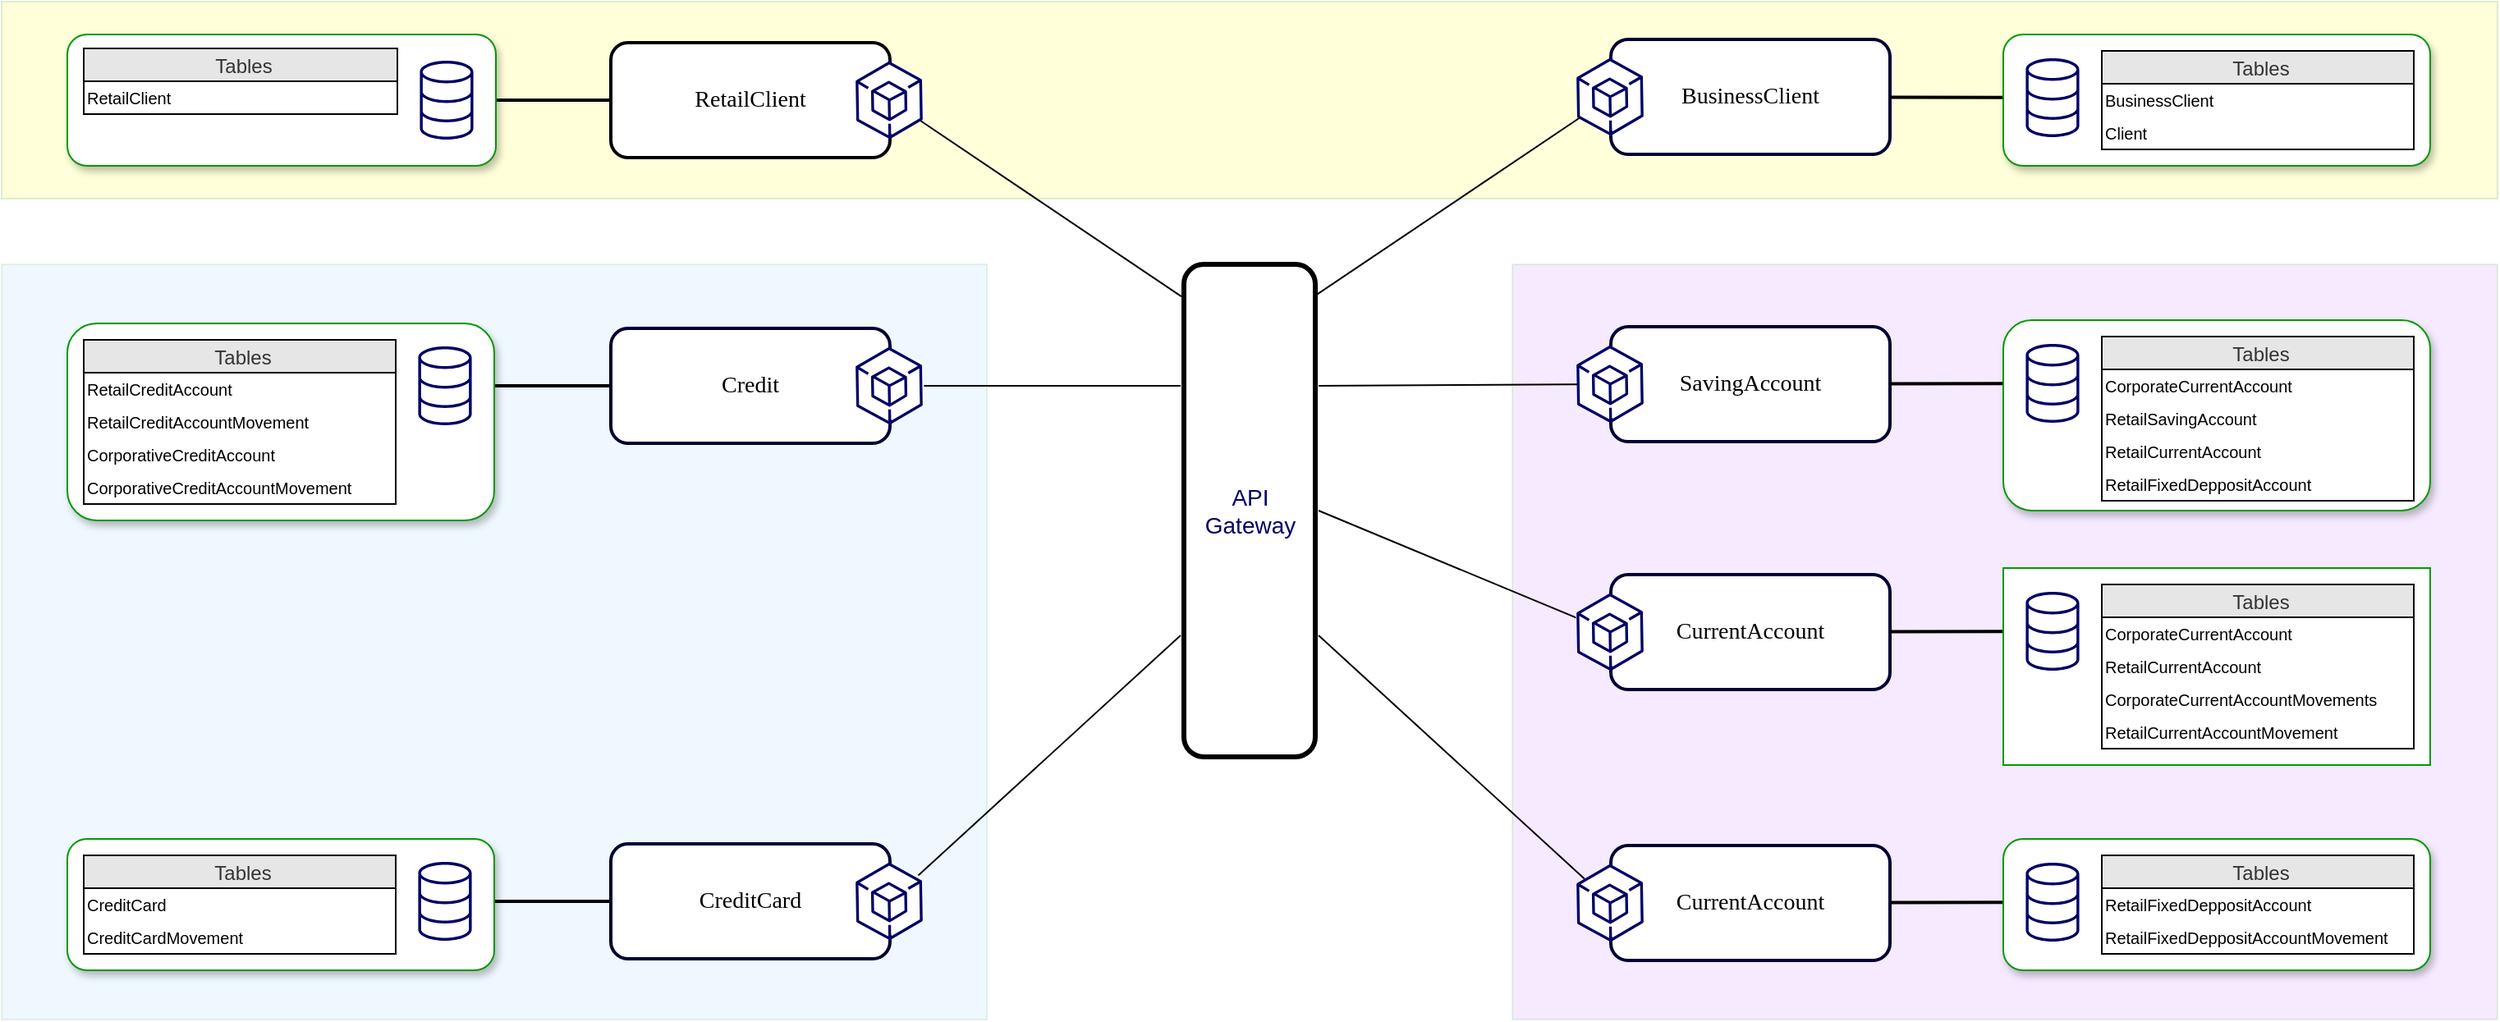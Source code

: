 <mxfile version="17.2.4" type="device"><diagram name="Page-1" id="8ce9d11a-91a2-4d17-14d8-a56ed91bf033"><mxGraphModel dx="2180" dy="1331" grid="1" gridSize="10" guides="1" tooltips="1" connect="1" arrows="1" fold="1" page="1" pageScale="1" pageWidth="1654" pageHeight="1169" background="none" math="0" shadow="0"><root><mxCell id="0"/><mxCell id="1" parent="0"/><mxCell id="gxVAvb1nZ87aypQsvZ4N-100" value="" style="rounded=0;whiteSpace=wrap;html=1;shadow=0;glass=0;strokeColor=#009900;fillColor=#9933FF;opacity=10;sketch=0;gradientColor=none;gradientDirection=north;" vertex="1" parent="1"><mxGeometry x="960" y="220" width="600" height="460" as="geometry"/></mxCell><mxCell id="gxVAvb1nZ87aypQsvZ4N-98" value="" style="rounded=0;whiteSpace=wrap;html=1;shadow=0;glass=0;strokeColor=#009900;fillColor=#66B2FF;opacity=10;sketch=0;gradientColor=none;gradientDirection=north;" vertex="1" parent="1"><mxGeometry x="40" y="220" width="600" height="460" as="geometry"/></mxCell><mxCell id="gxVAvb1nZ87aypQsvZ4N-97" value="" style="rounded=0;whiteSpace=wrap;html=1;shadow=0;glass=0;strokeColor=#009900;fillColor=#FFFF00;opacity=15;sketch=0;gradientColor=none;gradientDirection=north;" vertex="1" parent="1"><mxGeometry x="40" y="60" width="1520" height="120" as="geometry"/></mxCell><mxCell id="gxVAvb1nZ87aypQsvZ4N-83" style="edgeStyle=none;rounded=0;orthogonalLoop=1;jettySize=auto;html=1;exitX=0;exitY=0.5;exitDx=0;exitDy=0;entryX=1;entryY=0.25;entryDx=0;entryDy=0;endArrow=none;endFill=0;" edge="1" parent="1" source="_Uz7mDWVABXSQ33nbeNP-8" target="_Uz7mDWVABXSQ33nbeNP-144"><mxGeometry relative="1" as="geometry"/></mxCell><mxCell id="_Uz7mDWVABXSQ33nbeNP-144" value="API&lt;br&gt;Gateway" style="html=1;fontSize=14;fontColor=#000066;strokeColor=default;fillColor=none;gradientColor=none;gradientDirection=south;labelBackgroundColor=none;perimeterSpacing=2;rounded=1;shadow=0;glass=0;strokeWidth=3;" parent="1" vertex="1"><mxGeometry x="760" y="220" width="80" height="300" as="geometry"/></mxCell><mxCell id="gxVAvb1nZ87aypQsvZ4N-84" style="edgeStyle=none;rounded=0;orthogonalLoop=1;jettySize=auto;html=1;exitX=0;exitY=0.5;exitDx=0;exitDy=0;entryX=1;entryY=0.5;entryDx=0;entryDy=0;endArrow=none;endFill=0;" edge="1" parent="1" source="JOhAV4occEGOmYZ6tUo2-1" target="_Uz7mDWVABXSQ33nbeNP-144"><mxGeometry relative="1" as="geometry"/></mxCell><mxCell id="gxVAvb1nZ87aypQsvZ4N-86" style="edgeStyle=none;rounded=0;orthogonalLoop=1;jettySize=auto;html=1;exitX=1;exitY=0.5;exitDx=0;exitDy=0;entryX=0;entryY=0.75;entryDx=0;entryDy=0;endArrow=none;endFill=0;" edge="1" parent="1" source="gxVAvb1nZ87aypQsvZ4N-43" target="_Uz7mDWVABXSQ33nbeNP-144"><mxGeometry relative="1" as="geometry"/></mxCell><mxCell id="gxVAvb1nZ87aypQsvZ4N-85" style="edgeStyle=none;rounded=0;orthogonalLoop=1;jettySize=auto;html=1;exitX=0;exitY=0.5;exitDx=0;exitDy=0;entryX=1;entryY=0.75;entryDx=0;entryDy=0;endArrow=none;endFill=0;" edge="1" parent="1" source="gxVAvb1nZ87aypQsvZ4N-58" target="_Uz7mDWVABXSQ33nbeNP-144"><mxGeometry relative="1" as="geometry"/></mxCell><mxCell id="gxVAvb1nZ87aypQsvZ4N-79" style="edgeStyle=none;rounded=0;orthogonalLoop=1;jettySize=auto;html=1;exitX=1;exitY=0.5;exitDx=0;exitDy=0;endArrow=none;endFill=0;entryX=0.005;entryY=0.071;entryDx=0;entryDy=0;entryPerimeter=0;" edge="1" parent="1" source="_Uz7mDWVABXSQ33nbeNP-14" target="_Uz7mDWVABXSQ33nbeNP-144"><mxGeometry relative="1" as="geometry"><mxPoint x="750" y="220" as="targetPoint"/><mxPoint x="502.5" y="155" as="sourcePoint"/></mxGeometry></mxCell><mxCell id="_Uz7mDWVABXSQ33nbeNP-14" value="RetailClient" style="rounded=1;whiteSpace=wrap;html=1;shadow=0;labelBackgroundColor=none;strokeWidth=2;fontFamily=Verdana;fontSize=14;align=center;strokeColor=#000000;" parent="1" vertex="1"><mxGeometry x="411" y="85" width="170" height="70" as="geometry"/></mxCell><mxCell id="_Uz7mDWVABXSQ33nbeNP-24" value="" style="group;rotation=180;" parent="1" vertex="1" connectable="0"><mxGeometry x="551" y="90.5" width="59" height="59" as="geometry"/></mxCell><mxCell id="_Uz7mDWVABXSQ33nbeNP-25" value="" style="html=1;whiteSpace=wrap;shape=isoCube2;backgroundOutline=1;isoAngle=15;strokeColor=#FFFFFF;fillColor=default;gradientColor=none;rotation=-365;" parent="_Uz7mDWVABXSQ33nbeNP-24" vertex="1"><mxGeometry x="10" y="7" width="40" height="43" as="geometry"/></mxCell><mxCell id="_Uz7mDWVABXSQ33nbeNP-26" value="" style="sketch=0;outlineConnect=0;fontColor=#232F3E;gradientColor=none;gradientDirection=north;fillColor=none;strokeColor=#000066;dashed=0;verticalLabelPosition=bottom;verticalAlign=top;align=center;html=1;fontSize=12;fontStyle=0;aspect=fixed;shape=mxgraph.aws4.resourceIcon;resIcon=mxgraph.aws4.tools_and_sdks;rotation=359;" parent="_Uz7mDWVABXSQ33nbeNP-24" vertex="1"><mxGeometry width="59" height="59" as="geometry"/></mxCell><mxCell id="_Uz7mDWVABXSQ33nbeNP-136" value="" style="edgeStyle=none;rounded=0;orthogonalLoop=1;jettySize=auto;html=1;fontSize=12;fontColor=#333333;endArrow=none;endFill=0;strokeWidth=2;" parent="1" source="_Uz7mDWVABXSQ33nbeNP-133" target="_Uz7mDWVABXSQ33nbeNP-14" edge="1"><mxGeometry relative="1" as="geometry"/></mxCell><mxCell id="_Uz7mDWVABXSQ33nbeNP-126" value="" style="whiteSpace=wrap;html=1;fontSize=14;strokeColor=#009900;fillColor=default;gradientColor=none;gradientDirection=south;rounded=1;shadow=1;" parent="1" vertex="1"><mxGeometry x="80" y="80" width="261" height="80" as="geometry"/></mxCell><mxCell id="_Uz7mDWVABXSQ33nbeNP-127" value="Tables" style="swimlane;fontStyle=0;childLayout=stackLayout;horizontal=1;startSize=20;horizontalStack=0;resizeParent=1;resizeParentMax=0;resizeLast=0;collapsible=1;marginBottom=0;fontSize=12;gradientDirection=east;spacingLeft=4;align=center;strokeColor=default;gradientColor=none;swimlaneFillColor=#FFFFFF;fillColor=#E6E6E6;fontColor=#333333;" parent="1" vertex="1"><mxGeometry x="90" y="88.5" width="191" height="40" as="geometry"><mxRectangle x="780" y="240" width="50" height="30" as="alternateBounds"/></mxGeometry></mxCell><mxCell id="_Uz7mDWVABXSQ33nbeNP-130" value="RetailClient" style="text;strokeColor=none;fillColor=none;align=left;verticalAlign=middle;spacingLeft=2;spacingRight=4;overflow=hidden;points=[[0,0.5],[1,0.5]];portConstraint=eastwest;rotatable=0;fontSize=10;spacing=0;" parent="_Uz7mDWVABXSQ33nbeNP-127" vertex="1"><mxGeometry y="20" width="191" height="20" as="geometry"/></mxCell><mxCell id="_Uz7mDWVABXSQ33nbeNP-131" value="" style="group" parent="1" vertex="1" connectable="0"><mxGeometry x="281" y="90" width="60" height="60" as="geometry"/></mxCell><mxCell id="_Uz7mDWVABXSQ33nbeNP-132" value="" style="shape=cylinder3;whiteSpace=wrap;html=1;boundedLbl=1;backgroundOutline=1;size=15;fontSize=14;strokeColor=none;fillColor=#FFFFFF;gradientColor=none;" parent="_Uz7mDWVABXSQ33nbeNP-131" vertex="1"><mxGeometry x="14.615" y="6.154" width="30.769" height="47.692" as="geometry"/></mxCell><mxCell id="_Uz7mDWVABXSQ33nbeNP-133" value="" style="sketch=0;points=[[0,0,0],[0.25,0,0],[0.5,0,0],[0.75,0,0],[1,0,0],[0,1,0],[0.25,1,0],[0.5,1,0],[0.75,1,0],[1,1,0],[0,0.25,0],[0,0.5,0],[0,0.75,0],[1,0.25,0],[1,0.5,0],[1,0.75,0]];outlineConnect=0;fontColor=#232F3E;gradientColor=none;gradientDirection=north;fillColor=none;strokeColor=#000066;dashed=0;verticalLabelPosition=bottom;verticalAlign=top;align=center;html=1;fontSize=12;fontStyle=0;aspect=fixed;shape=mxgraph.aws4.resourceIcon;resIcon=mxgraph.aws4.database;" parent="_Uz7mDWVABXSQ33nbeNP-131" vertex="1"><mxGeometry width="60" height="60" as="geometry"/></mxCell><mxCell id="gxVAvb1nZ87aypQsvZ4N-81" style="edgeStyle=none;rounded=0;orthogonalLoop=1;jettySize=auto;html=1;exitX=0;exitY=0.5;exitDx=0;exitDy=0;entryX=0.978;entryY=0.069;entryDx=0;entryDy=0;endArrow=none;endFill=0;entryPerimeter=0;" edge="1" parent="1" source="17ea667e15c223fc-8" target="_Uz7mDWVABXSQ33nbeNP-144"><mxGeometry relative="1" as="geometry"/></mxCell><mxCell id="gxVAvb1nZ87aypQsvZ4N-82" style="edgeStyle=none;rounded=0;orthogonalLoop=1;jettySize=auto;html=1;exitX=1;exitY=0.5;exitDx=0;exitDy=0;entryX=0;entryY=0.25;entryDx=0;entryDy=0;endArrow=none;endFill=0;" edge="1" parent="1" source="_Uz7mDWVABXSQ33nbeNP-13" target="_Uz7mDWVABXSQ33nbeNP-144"><mxGeometry relative="1" as="geometry"/></mxCell><mxCell id="gxVAvb1nZ87aypQsvZ4N-90" value="" style="group" vertex="1" connectable="0" parent="1"><mxGeometry x="80" y="570" width="530" height="80" as="geometry"/></mxCell><mxCell id="gxVAvb1nZ87aypQsvZ4N-43" value="CreditCard" style="rounded=1;whiteSpace=wrap;html=1;shadow=0;labelBackgroundColor=none;strokeWidth=2;fontFamily=Verdana;fontSize=14;align=center;perimeterSpacing=0;strokeColor=#000033;" vertex="1" parent="gxVAvb1nZ87aypQsvZ4N-90"><mxGeometry x="331" y="3" width="170" height="70" as="geometry"/></mxCell><mxCell id="gxVAvb1nZ87aypQsvZ4N-44" value="" style="group;rotation=180;" vertex="1" connectable="0" parent="gxVAvb1nZ87aypQsvZ4N-90"><mxGeometry x="471" y="8.5" width="59" height="59" as="geometry"/></mxCell><mxCell id="gxVAvb1nZ87aypQsvZ4N-45" value="" style="html=1;whiteSpace=wrap;shape=isoCube2;backgroundOutline=1;isoAngle=15;strokeColor=#FFFFFF;fillColor=default;gradientColor=none;rotation=-365;" vertex="1" parent="gxVAvb1nZ87aypQsvZ4N-44"><mxGeometry x="10" y="7" width="40" height="43" as="geometry"/></mxCell><mxCell id="gxVAvb1nZ87aypQsvZ4N-46" value="" style="sketch=0;outlineConnect=0;fontColor=#232F3E;gradientColor=none;gradientDirection=north;fillColor=none;strokeColor=#000066;dashed=0;verticalLabelPosition=bottom;verticalAlign=top;align=center;html=1;fontSize=12;fontStyle=0;aspect=fixed;shape=mxgraph.aws4.resourceIcon;resIcon=mxgraph.aws4.tools_and_sdks;rotation=359;" vertex="1" parent="gxVAvb1nZ87aypQsvZ4N-44"><mxGeometry width="59" height="59" as="geometry"/></mxCell><mxCell id="gxVAvb1nZ87aypQsvZ4N-47" value="" style="edgeStyle=none;rounded=0;orthogonalLoop=1;jettySize=auto;html=1;fontSize=12;fontColor=#333333;endArrow=none;endFill=0;strokeWidth=2;" edge="1" parent="gxVAvb1nZ87aypQsvZ4N-90" source="gxVAvb1nZ87aypQsvZ4N-56" target="gxVAvb1nZ87aypQsvZ4N-43"><mxGeometry relative="1" as="geometry"/></mxCell><mxCell id="gxVAvb1nZ87aypQsvZ4N-48" value="" style="whiteSpace=wrap;html=1;fontSize=14;strokeColor=#009900;fillColor=#FFFFFF;gradientColor=none;gradientDirection=south;shadow=1;rounded=1;" vertex="1" parent="gxVAvb1nZ87aypQsvZ4N-90"><mxGeometry width="260" height="80" as="geometry"/></mxCell><mxCell id="gxVAvb1nZ87aypQsvZ4N-49" value="Tables" style="swimlane;fontStyle=0;childLayout=stackLayout;horizontal=1;startSize=20;horizontalStack=0;resizeParent=1;resizeParentMax=0;resizeLast=0;collapsible=1;marginBottom=0;fontSize=12;gradientDirection=east;spacingLeft=4;align=center;strokeColor=default;gradientColor=none;swimlaneFillColor=#FFFFFF;fillColor=#E6E6E6;fontColor=#333333;" vertex="1" parent="gxVAvb1nZ87aypQsvZ4N-90"><mxGeometry x="10" y="10" width="190" height="60" as="geometry"><mxRectangle x="780" y="240" width="50" height="30" as="alternateBounds"/></mxGeometry></mxCell><mxCell id="gxVAvb1nZ87aypQsvZ4N-50" value="CreditCard" style="text;strokeColor=none;fillColor=none;align=left;verticalAlign=middle;spacingLeft=2;spacingRight=4;overflow=hidden;points=[[0,0.5],[1,0.5]];portConstraint=eastwest;rotatable=0;fontSize=10;spacing=0;" vertex="1" parent="gxVAvb1nZ87aypQsvZ4N-49"><mxGeometry y="20" width="190" height="20" as="geometry"/></mxCell><mxCell id="gxVAvb1nZ87aypQsvZ4N-51" value="CreditCardMovement" style="text;strokeColor=none;fillColor=none;align=left;verticalAlign=middle;spacingLeft=2;spacingRight=4;overflow=hidden;points=[[0,0.5],[1,0.5]];portConstraint=eastwest;rotatable=0;fontSize=10;spacing=0;" vertex="1" parent="gxVAvb1nZ87aypQsvZ4N-49"><mxGeometry y="40" width="190" height="20" as="geometry"/></mxCell><mxCell id="gxVAvb1nZ87aypQsvZ4N-54" value="" style="group" vertex="1" connectable="0" parent="gxVAvb1nZ87aypQsvZ4N-90"><mxGeometry x="200" y="8" width="60" height="60" as="geometry"/></mxCell><mxCell id="gxVAvb1nZ87aypQsvZ4N-55" value="" style="shape=cylinder3;whiteSpace=wrap;html=1;boundedLbl=1;backgroundOutline=1;size=15;fontSize=14;strokeColor=none;fillColor=#FFFFFF;gradientColor=none;" vertex="1" parent="gxVAvb1nZ87aypQsvZ4N-54"><mxGeometry x="14.615" y="6.154" width="30.769" height="47.692" as="geometry"/></mxCell><mxCell id="gxVAvb1nZ87aypQsvZ4N-56" value="" style="sketch=0;points=[[0,0,0],[0.25,0,0],[0.5,0,0],[0.75,0,0],[1,0,0],[0,1,0],[0.25,1,0],[0.5,1,0],[0.75,1,0],[1,1,0],[0,0.25,0],[0,0.5,0],[0,0.75,0],[1,0.25,0],[1,0.5,0],[1,0.75,0]];outlineConnect=0;fontColor=#232F3E;gradientColor=none;gradientDirection=north;fillColor=none;strokeColor=#000066;dashed=0;verticalLabelPosition=bottom;verticalAlign=top;align=center;html=1;fontSize=12;fontStyle=0;aspect=fixed;shape=mxgraph.aws4.resourceIcon;resIcon=mxgraph.aws4.database;" vertex="1" parent="gxVAvb1nZ87aypQsvZ4N-54"><mxGeometry width="60" height="60" as="geometry"/></mxCell><mxCell id="gxVAvb1nZ87aypQsvZ4N-91" value="" style="group" vertex="1" connectable="0" parent="1"><mxGeometry x="990" y="570" width="529" height="80" as="geometry"/></mxCell><mxCell id="gxVAvb1nZ87aypQsvZ4N-58" value="CurrentAccount" style="rounded=1;whiteSpace=wrap;html=1;shadow=0;labelBackgroundColor=none;strokeWidth=2;fontFamily=Verdana;fontSize=14;align=center;strokeColor=#000033;" vertex="1" parent="gxVAvb1nZ87aypQsvZ4N-91"><mxGeometry x="30" y="4" width="170" height="70" as="geometry"/></mxCell><mxCell id="gxVAvb1nZ87aypQsvZ4N-59" value="" style="group;rotation=180;" vertex="1" connectable="0" parent="gxVAvb1nZ87aypQsvZ4N-91"><mxGeometry y="9.5" width="59" height="59" as="geometry"/></mxCell><mxCell id="gxVAvb1nZ87aypQsvZ4N-60" value="" style="html=1;whiteSpace=wrap;shape=isoCube2;backgroundOutline=1;isoAngle=15;strokeColor=#FFFFFF;fillColor=default;gradientColor=none;rotation=-365;" vertex="1" parent="gxVAvb1nZ87aypQsvZ4N-59"><mxGeometry x="10" y="7" width="40" height="43" as="geometry"/></mxCell><mxCell id="gxVAvb1nZ87aypQsvZ4N-61" value="" style="sketch=0;outlineConnect=0;fontColor=#232F3E;gradientColor=none;gradientDirection=north;fillColor=none;strokeColor=#000066;dashed=0;verticalLabelPosition=bottom;verticalAlign=top;align=center;html=1;fontSize=12;fontStyle=0;aspect=fixed;shape=mxgraph.aws4.resourceIcon;resIcon=mxgraph.aws4.tools_and_sdks;rotation=359;" vertex="1" parent="gxVAvb1nZ87aypQsvZ4N-59"><mxGeometry width="59" height="59" as="geometry"/></mxCell><mxCell id="gxVAvb1nZ87aypQsvZ4N-62" value="" style="edgeStyle=none;rounded=0;orthogonalLoop=1;jettySize=auto;html=1;fontSize=12;fontColor=#333333;endArrow=none;endFill=0;strokeWidth=2;" edge="1" parent="gxVAvb1nZ87aypQsvZ4N-91" source="gxVAvb1nZ87aypQsvZ4N-71" target="gxVAvb1nZ87aypQsvZ4N-58"><mxGeometry relative="1" as="geometry"/></mxCell><mxCell id="gxVAvb1nZ87aypQsvZ4N-63" value="" style="whiteSpace=wrap;html=1;fontSize=14;strokeColor=#009900;fillColor=#FFFFFF;gradientColor=none;gradientDirection=south;shadow=1;rounded=1;" vertex="1" parent="gxVAvb1nZ87aypQsvZ4N-91"><mxGeometry x="269" width="260" height="80" as="geometry"/></mxCell><mxCell id="gxVAvb1nZ87aypQsvZ4N-64" value="Tables" style="swimlane;fontStyle=0;childLayout=stackLayout;horizontal=1;startSize=20;horizontalStack=0;resizeParent=1;resizeParentMax=0;resizeLast=0;collapsible=1;marginBottom=0;fontSize=12;gradientDirection=east;spacingLeft=4;align=center;strokeColor=default;gradientColor=none;swimlaneFillColor=#FFFFFF;fillColor=#E6E6E6;fontColor=#333333;" vertex="1" parent="gxVAvb1nZ87aypQsvZ4N-91"><mxGeometry x="329" y="10" width="190" height="60" as="geometry"><mxRectangle x="780" y="240" width="50" height="30" as="alternateBounds"/></mxGeometry></mxCell><mxCell id="gxVAvb1nZ87aypQsvZ4N-68" value="RetailFixedDeppositAccount" style="text;strokeColor=none;fillColor=none;align=left;verticalAlign=middle;spacingLeft=2;spacingRight=4;overflow=hidden;points=[[0,0.5],[1,0.5]];portConstraint=eastwest;rotatable=0;fontSize=10;spacing=0;" vertex="1" parent="gxVAvb1nZ87aypQsvZ4N-64"><mxGeometry y="20" width="190" height="20" as="geometry"/></mxCell><mxCell id="gxVAvb1nZ87aypQsvZ4N-66" value="RetailFixedDeppositAccountMovement" style="text;strokeColor=none;fillColor=none;align=left;verticalAlign=middle;spacingLeft=2;spacingRight=4;overflow=hidden;points=[[0,0.5],[1,0.5]];portConstraint=eastwest;rotatable=0;fontSize=10;spacing=0;" vertex="1" parent="gxVAvb1nZ87aypQsvZ4N-64"><mxGeometry y="40" width="190" height="20" as="geometry"/></mxCell><mxCell id="gxVAvb1nZ87aypQsvZ4N-69" value="" style="group" vertex="1" connectable="0" parent="gxVAvb1nZ87aypQsvZ4N-91"><mxGeometry x="269" y="8.5" width="60" height="60" as="geometry"/></mxCell><mxCell id="gxVAvb1nZ87aypQsvZ4N-70" value="" style="shape=cylinder3;whiteSpace=wrap;html=1;boundedLbl=1;backgroundOutline=1;size=15;fontSize=14;strokeColor=none;fillColor=#FFFFFF;gradientColor=none;" vertex="1" parent="gxVAvb1nZ87aypQsvZ4N-69"><mxGeometry x="14.615" y="6.154" width="30.769" height="47.692" as="geometry"/></mxCell><mxCell id="gxVAvb1nZ87aypQsvZ4N-71" value="" style="sketch=0;points=[[0,0,0],[0.25,0,0],[0.5,0,0],[0.75,0,0],[1,0,0],[0,1,0],[0.25,1,0],[0.5,1,0],[0.75,1,0],[1,1,0],[0,0.25,0],[0,0.5,0],[0,0.75,0],[1,0.25,0],[1,0.5,0],[1,0.75,0]];outlineConnect=0;fontColor=#232F3E;gradientColor=none;gradientDirection=north;fillColor=none;strokeColor=#000066;dashed=0;verticalLabelPosition=bottom;verticalAlign=top;align=center;html=1;fontSize=12;fontStyle=0;aspect=fixed;shape=mxgraph.aws4.resourceIcon;resIcon=mxgraph.aws4.database;" vertex="1" parent="gxVAvb1nZ87aypQsvZ4N-69"><mxGeometry width="60" height="60" as="geometry"/></mxCell><mxCell id="gxVAvb1nZ87aypQsvZ4N-92" value="" style="group" vertex="1" connectable="0" parent="1"><mxGeometry x="80" y="256" width="530" height="120" as="geometry"/></mxCell><mxCell id="_Uz7mDWVABXSQ33nbeNP-13" value="Credit&lt;br&gt;" style="rounded=1;whiteSpace=wrap;html=1;shadow=0;labelBackgroundColor=none;strokeWidth=2;fontFamily=Verdana;fontSize=14;align=center;perimeterSpacing=0;strokeColor=#000033;" parent="gxVAvb1nZ87aypQsvZ4N-92" vertex="1"><mxGeometry x="331" y="3" width="170" height="70" as="geometry"/></mxCell><mxCell id="_Uz7mDWVABXSQ33nbeNP-139" value="" style="edgeStyle=none;rounded=0;orthogonalLoop=1;jettySize=auto;html=1;fontSize=12;fontColor=#333333;endArrow=none;endFill=0;strokeWidth=2;" parent="gxVAvb1nZ87aypQsvZ4N-92" source="_Uz7mDWVABXSQ33nbeNP-105" target="_Uz7mDWVABXSQ33nbeNP-13" edge="1"><mxGeometry relative="1" as="geometry"/></mxCell><mxCell id="_Uz7mDWVABXSQ33nbeNP-98" value="" style="whiteSpace=wrap;html=1;fontSize=14;strokeColor=#009900;fillColor=#FFFFFF;gradientColor=none;gradientDirection=south;rounded=1;shadow=1;" parent="gxVAvb1nZ87aypQsvZ4N-92" vertex="1"><mxGeometry width="260" height="120" as="geometry"/></mxCell><mxCell id="_Uz7mDWVABXSQ33nbeNP-99" value="Tables" style="swimlane;fontStyle=0;childLayout=stackLayout;horizontal=1;startSize=20;horizontalStack=0;resizeParent=1;resizeParentMax=0;resizeLast=0;collapsible=1;marginBottom=0;fontSize=12;gradientDirection=east;spacingLeft=4;align=center;strokeColor=default;gradientColor=none;swimlaneFillColor=#FFFFFF;fillColor=#E6E6E6;fontColor=#333333;" parent="gxVAvb1nZ87aypQsvZ4N-92" vertex="1"><mxGeometry x="10" y="10" width="190" height="100" as="geometry"><mxRectangle x="780" y="240" width="50" height="30" as="alternateBounds"/></mxGeometry></mxCell><mxCell id="gxVAvb1nZ87aypQsvZ4N-40" value="RetailCreditAccount" style="text;strokeColor=none;fillColor=none;align=left;verticalAlign=middle;spacingLeft=2;spacingRight=4;overflow=hidden;points=[[0,0.5],[1,0.5]];portConstraint=eastwest;rotatable=0;fontSize=10;spacing=0;" vertex="1" parent="_Uz7mDWVABXSQ33nbeNP-99"><mxGeometry y="20" width="190" height="20" as="geometry"/></mxCell><mxCell id="_Uz7mDWVABXSQ33nbeNP-100" value="RetailCreditAccountMovement" style="text;strokeColor=none;fillColor=none;align=left;verticalAlign=middle;spacingLeft=2;spacingRight=4;overflow=hidden;points=[[0,0.5],[1,0.5]];portConstraint=eastwest;rotatable=0;fontSize=10;spacing=0;" parent="_Uz7mDWVABXSQ33nbeNP-99" vertex="1"><mxGeometry y="40" width="190" height="20" as="geometry"/></mxCell><mxCell id="gxVAvb1nZ87aypQsvZ4N-42" value="CorporativeCreditAccount" style="text;strokeColor=none;fillColor=none;align=left;verticalAlign=middle;spacingLeft=2;spacingRight=4;overflow=hidden;points=[[0,0.5],[1,0.5]];portConstraint=eastwest;rotatable=0;fontSize=10;spacing=0;" vertex="1" parent="_Uz7mDWVABXSQ33nbeNP-99"><mxGeometry y="60" width="190" height="20" as="geometry"/></mxCell><mxCell id="_Uz7mDWVABXSQ33nbeNP-101" value="CorporativeCreditAccountMovement" style="text;strokeColor=none;fillColor=none;align=left;verticalAlign=middle;spacingLeft=2;spacingRight=4;overflow=hidden;points=[[0,0.5],[1,0.5]];portConstraint=eastwest;rotatable=0;fontSize=10;spacing=0;" parent="_Uz7mDWVABXSQ33nbeNP-99" vertex="1"><mxGeometry y="80" width="190" height="20" as="geometry"/></mxCell><mxCell id="_Uz7mDWVABXSQ33nbeNP-103" value="" style="group" parent="gxVAvb1nZ87aypQsvZ4N-92" vertex="1" connectable="0"><mxGeometry x="200" y="8" width="60" height="60" as="geometry"/></mxCell><mxCell id="_Uz7mDWVABXSQ33nbeNP-104" value="" style="shape=cylinder3;whiteSpace=wrap;html=1;boundedLbl=1;backgroundOutline=1;size=15;fontSize=14;strokeColor=none;fillColor=#FFFFFF;gradientColor=none;" parent="_Uz7mDWVABXSQ33nbeNP-103" vertex="1"><mxGeometry x="14.615" y="6.154" width="30.769" height="47.692" as="geometry"/></mxCell><mxCell id="_Uz7mDWVABXSQ33nbeNP-105" value="" style="sketch=0;points=[[0,0,0],[0.25,0,0],[0.5,0,0],[0.75,0,0],[1,0,0],[0,1,0],[0.25,1,0],[0.5,1,0],[0.75,1,0],[1,1,0],[0,0.25,0],[0,0.5,0],[0,0.75,0],[1,0.25,0],[1,0.5,0],[1,0.75,0]];outlineConnect=0;fontColor=#232F3E;gradientColor=none;gradientDirection=north;fillColor=none;strokeColor=#000066;dashed=0;verticalLabelPosition=bottom;verticalAlign=top;align=center;html=1;fontSize=12;fontStyle=0;aspect=fixed;shape=mxgraph.aws4.resourceIcon;resIcon=mxgraph.aws4.database;" parent="_Uz7mDWVABXSQ33nbeNP-103" vertex="1"><mxGeometry width="60" height="60" as="geometry"/></mxCell><mxCell id="_Uz7mDWVABXSQ33nbeNP-21" value="" style="group;rotation=180;" parent="gxVAvb1nZ87aypQsvZ4N-92" vertex="1" connectable="0"><mxGeometry x="471" y="8.5" width="59" height="59" as="geometry"/></mxCell><mxCell id="_Uz7mDWVABXSQ33nbeNP-22" value="" style="html=1;whiteSpace=wrap;shape=isoCube2;backgroundOutline=1;isoAngle=15;strokeColor=#FFFFFF;fillColor=default;gradientColor=none;rotation=-365;" parent="_Uz7mDWVABXSQ33nbeNP-21" vertex="1"><mxGeometry x="10" y="7" width="40" height="43" as="geometry"/></mxCell><mxCell id="_Uz7mDWVABXSQ33nbeNP-23" value="" style="sketch=0;outlineConnect=0;fontColor=#232F3E;gradientColor=none;gradientDirection=north;fillColor=none;strokeColor=#000066;dashed=0;verticalLabelPosition=bottom;verticalAlign=top;align=center;html=1;fontSize=12;fontStyle=0;aspect=fixed;shape=mxgraph.aws4.resourceIcon;resIcon=mxgraph.aws4.tools_and_sdks;rotation=359;" parent="_Uz7mDWVABXSQ33nbeNP-21" vertex="1"><mxGeometry width="59" height="59" as="geometry"/></mxCell><mxCell id="gxVAvb1nZ87aypQsvZ4N-93" value="" style="group" vertex="1" connectable="0" parent="1"><mxGeometry x="990" y="405" width="529" height="120" as="geometry"/></mxCell><mxCell id="JOhAV4occEGOmYZ6tUo2-1" value="CurrentAccount" style="rounded=1;whiteSpace=wrap;html=1;shadow=0;labelBackgroundColor=none;strokeWidth=2;fontFamily=Verdana;fontSize=14;align=center;strokeColor=#000033;" parent="gxVAvb1nZ87aypQsvZ4N-93" vertex="1"><mxGeometry x="30" y="4" width="170" height="70" as="geometry"/></mxCell><mxCell id="JOhAV4occEGOmYZ6tUo2-5" value="" style="edgeStyle=none;rounded=0;orthogonalLoop=1;jettySize=auto;html=1;fontSize=12;fontColor=#333333;endArrow=none;endFill=0;strokeWidth=2;" parent="gxVAvb1nZ87aypQsvZ4N-93" source="JOhAV4occEGOmYZ6tUo2-15" target="JOhAV4occEGOmYZ6tUo2-1" edge="1"><mxGeometry relative="1" as="geometry"/></mxCell><mxCell id="JOhAV4occEGOmYZ6tUo2-7" value="" style="whiteSpace=wrap;html=1;fontSize=14;strokeColor=#009900;fillColor=#FFFFFF;gradientColor=none;gradientDirection=south;" parent="gxVAvb1nZ87aypQsvZ4N-93" vertex="1"><mxGeometry x="269" width="260" height="120" as="geometry"/></mxCell><mxCell id="JOhAV4occEGOmYZ6tUo2-8" value="Tables" style="swimlane;fontStyle=0;childLayout=stackLayout;horizontal=1;startSize=20;horizontalStack=0;resizeParent=1;resizeParentMax=0;resizeLast=0;collapsible=1;marginBottom=0;fontSize=12;gradientDirection=east;spacingLeft=4;align=center;strokeColor=default;gradientColor=none;swimlaneFillColor=#FFFFFF;fillColor=#E6E6E6;fontColor=#333333;" parent="gxVAvb1nZ87aypQsvZ4N-93" vertex="1"><mxGeometry x="329" y="10" width="190" height="100" as="geometry"><mxRectangle x="780" y="240" width="50" height="30" as="alternateBounds"/></mxGeometry></mxCell><mxCell id="JOhAV4occEGOmYZ6tUo2-9" value="CorporateCurrentAccount" style="text;strokeColor=none;fillColor=none;align=left;verticalAlign=middle;spacingLeft=2;spacingRight=4;overflow=hidden;points=[[0,0.5],[1,0.5]];portConstraint=eastwest;rotatable=0;fontSize=10;spacing=0;" parent="JOhAV4occEGOmYZ6tUo2-8" vertex="1"><mxGeometry y="20" width="190" height="20" as="geometry"/></mxCell><mxCell id="gxVAvb1nZ87aypQsvZ4N-72" value="RetailCurrentAccount" style="text;strokeColor=none;fillColor=none;align=left;verticalAlign=middle;spacingLeft=2;spacingRight=4;overflow=hidden;points=[[0,0.5],[1,0.5]];portConstraint=eastwest;rotatable=0;fontSize=10;spacing=0;" vertex="1" parent="JOhAV4occEGOmYZ6tUo2-8"><mxGeometry y="40" width="190" height="20" as="geometry"/></mxCell><mxCell id="JOhAV4occEGOmYZ6tUo2-10" value="CorporateCurrentAccountMovements" style="text;strokeColor=none;fillColor=none;align=left;verticalAlign=middle;spacingLeft=2;spacingRight=4;overflow=hidden;points=[[0,0.5],[1,0.5]];portConstraint=eastwest;rotatable=0;fontSize=10;spacing=0;" parent="JOhAV4occEGOmYZ6tUo2-8" vertex="1"><mxGeometry y="60" width="190" height="20" as="geometry"/></mxCell><mxCell id="gxVAvb1nZ87aypQsvZ4N-73" value="RetailCurrentAccountMovement" style="text;strokeColor=none;fillColor=none;align=left;verticalAlign=middle;spacingLeft=2;spacingRight=4;overflow=hidden;points=[[0,0.5],[1,0.5]];portConstraint=eastwest;rotatable=0;fontSize=10;spacing=0;" vertex="1" parent="JOhAV4occEGOmYZ6tUo2-8"><mxGeometry y="80" width="190" height="20" as="geometry"/></mxCell><mxCell id="JOhAV4occEGOmYZ6tUo2-13" value="" style="group" parent="gxVAvb1nZ87aypQsvZ4N-93" vertex="1" connectable="0"><mxGeometry x="269" y="8.5" width="60" height="60" as="geometry"/></mxCell><mxCell id="JOhAV4occEGOmYZ6tUo2-14" value="" style="shape=cylinder3;whiteSpace=wrap;html=1;boundedLbl=1;backgroundOutline=1;size=15;fontSize=14;strokeColor=none;fillColor=#FFFFFF;gradientColor=none;" parent="JOhAV4occEGOmYZ6tUo2-13" vertex="1"><mxGeometry x="14.615" y="6.154" width="30.769" height="47.692" as="geometry"/></mxCell><mxCell id="JOhAV4occEGOmYZ6tUo2-15" value="" style="sketch=0;points=[[0,0,0],[0.25,0,0],[0.5,0,0],[0.75,0,0],[1,0,0],[0,1,0],[0.25,1,0],[0.5,1,0],[0.75,1,0],[1,1,0],[0,0.25,0],[0,0.5,0],[0,0.75,0],[1,0.25,0],[1,0.5,0],[1,0.75,0]];outlineConnect=0;fontColor=#232F3E;gradientColor=none;gradientDirection=north;fillColor=none;strokeColor=#000066;dashed=0;verticalLabelPosition=bottom;verticalAlign=top;align=center;html=1;fontSize=12;fontStyle=0;aspect=fixed;shape=mxgraph.aws4.resourceIcon;resIcon=mxgraph.aws4.database;" parent="JOhAV4occEGOmYZ6tUo2-13" vertex="1"><mxGeometry width="60" height="60" as="geometry"/></mxCell><mxCell id="JOhAV4occEGOmYZ6tUo2-2" value="" style="group;rotation=180;" parent="gxVAvb1nZ87aypQsvZ4N-93" vertex="1" connectable="0"><mxGeometry y="9.5" width="59" height="59" as="geometry"/></mxCell><mxCell id="JOhAV4occEGOmYZ6tUo2-3" value="" style="html=1;whiteSpace=wrap;shape=isoCube2;backgroundOutline=1;isoAngle=15;strokeColor=#FFFFFF;fillColor=default;gradientColor=none;rotation=-365;" parent="JOhAV4occEGOmYZ6tUo2-2" vertex="1"><mxGeometry x="10" y="7" width="40" height="43" as="geometry"/></mxCell><mxCell id="JOhAV4occEGOmYZ6tUo2-4" value="" style="sketch=0;outlineConnect=0;fontColor=#232F3E;gradientColor=none;gradientDirection=north;fillColor=none;strokeColor=#000066;dashed=0;verticalLabelPosition=bottom;verticalAlign=top;align=center;html=1;fontSize=12;fontStyle=0;aspect=fixed;shape=mxgraph.aws4.resourceIcon;resIcon=mxgraph.aws4.tools_and_sdks;rotation=359;" parent="JOhAV4occEGOmYZ6tUo2-2" vertex="1"><mxGeometry width="59" height="59" as="geometry"/></mxCell><mxCell id="gxVAvb1nZ87aypQsvZ4N-95" value="" style="group;shadow=1;rounded=1;glass=0;" vertex="1" connectable="0" parent="1"><mxGeometry x="990" y="80" width="529" height="80" as="geometry"/></mxCell><mxCell id="17ea667e15c223fc-8" value="BusinessClient" style="rounded=1;whiteSpace=wrap;html=1;shadow=0;labelBackgroundColor=none;strokeWidth=2;fontFamily=Verdana;fontSize=14;align=center;strokeColor=#000033;" parent="gxVAvb1nZ87aypQsvZ4N-95" vertex="1"><mxGeometry x="30" y="3" width="170" height="70" as="geometry"/></mxCell><mxCell id="_Uz7mDWVABXSQ33nbeNP-137" value="" style="edgeStyle=none;rounded=0;orthogonalLoop=1;jettySize=auto;html=1;fontSize=12;fontColor=#333333;endArrow=none;endFill=0;strokeWidth=2;" parent="gxVAvb1nZ87aypQsvZ4N-95" source="_Uz7mDWVABXSQ33nbeNP-124" target="17ea667e15c223fc-8" edge="1"><mxGeometry relative="1" as="geometry"/></mxCell><mxCell id="_Uz7mDWVABXSQ33nbeNP-117" value="" style="whiteSpace=wrap;html=1;fontSize=14;strokeColor=#009900;fillColor=#FFFFFF;gradientColor=none;gradientDirection=south;rounded=1;shadow=1;glass=0;" parent="gxVAvb1nZ87aypQsvZ4N-95" vertex="1"><mxGeometry x="269" width="260" height="80" as="geometry"/></mxCell><mxCell id="_Uz7mDWVABXSQ33nbeNP-118" value="Tables" style="swimlane;fontStyle=0;childLayout=stackLayout;horizontal=1;startSize=20;horizontalStack=0;resizeParent=1;resizeParentMax=0;resizeLast=0;collapsible=1;marginBottom=0;fontSize=12;gradientDirection=east;spacingLeft=4;align=center;strokeColor=default;gradientColor=none;swimlaneFillColor=#FFFFFF;fillColor=#E6E6E6;fontColor=#333333;" parent="gxVAvb1nZ87aypQsvZ4N-95" vertex="1"><mxGeometry x="329" y="10" width="190" height="60" as="geometry"><mxRectangle x="780" y="240" width="50" height="30" as="alternateBounds"/></mxGeometry></mxCell><mxCell id="_Uz7mDWVABXSQ33nbeNP-121" value="BusinessClient" style="text;strokeColor=none;fillColor=none;align=left;verticalAlign=middle;spacingLeft=2;spacingRight=4;overflow=hidden;points=[[0,0.5],[1,0.5]];portConstraint=eastwest;rotatable=0;fontSize=10;spacing=0;" parent="_Uz7mDWVABXSQ33nbeNP-118" vertex="1"><mxGeometry y="20" width="190" height="20" as="geometry"/></mxCell><mxCell id="gxVAvb1nZ87aypQsvZ4N-57" value="Client" style="text;strokeColor=none;fillColor=none;align=left;verticalAlign=middle;spacingLeft=2;spacingRight=4;overflow=hidden;points=[[0,0.5],[1,0.5]];portConstraint=eastwest;rotatable=0;fontSize=10;spacing=0;" vertex="1" parent="_Uz7mDWVABXSQ33nbeNP-118"><mxGeometry y="40" width="190" height="20" as="geometry"/></mxCell><mxCell id="_Uz7mDWVABXSQ33nbeNP-122" value="" style="group" parent="gxVAvb1nZ87aypQsvZ4N-95" vertex="1" connectable="0"><mxGeometry x="269" y="8.5" width="60" height="60" as="geometry"/></mxCell><mxCell id="_Uz7mDWVABXSQ33nbeNP-123" value="" style="shape=cylinder3;whiteSpace=wrap;html=1;boundedLbl=1;backgroundOutline=1;size=15;fontSize=14;strokeColor=none;fillColor=#FFFFFF;gradientColor=none;" parent="_Uz7mDWVABXSQ33nbeNP-122" vertex="1"><mxGeometry x="14.615" y="6.154" width="30.769" height="47.692" as="geometry"/></mxCell><mxCell id="_Uz7mDWVABXSQ33nbeNP-124" value="" style="sketch=0;points=[[0,0,0],[0.25,0,0],[0.5,0,0],[0.75,0,0],[1,0,0],[0,1,0],[0.25,1,0],[0.5,1,0],[0.75,1,0],[1,1,0],[0,0.25,0],[0,0.5,0],[0,0.75,0],[1,0.25,0],[1,0.5,0],[1,0.75,0]];outlineConnect=0;fontColor=#232F3E;gradientColor=none;gradientDirection=north;fillColor=none;strokeColor=#000066;dashed=0;verticalLabelPosition=bottom;verticalAlign=top;align=center;html=1;fontSize=12;fontStyle=0;aspect=fixed;shape=mxgraph.aws4.resourceIcon;resIcon=mxgraph.aws4.database;" parent="_Uz7mDWVABXSQ33nbeNP-122" vertex="1"><mxGeometry width="60" height="60" as="geometry"/></mxCell><mxCell id="_Uz7mDWVABXSQ33nbeNP-7" value="" style="group;rotation=180;" parent="gxVAvb1nZ87aypQsvZ4N-95" vertex="1" connectable="0"><mxGeometry y="8.5" width="59" height="59" as="geometry"/></mxCell><mxCell id="_Uz7mDWVABXSQ33nbeNP-5" value="" style="html=1;whiteSpace=wrap;shape=isoCube2;backgroundOutline=1;isoAngle=15;strokeColor=#FFFFFF;fillColor=default;gradientColor=none;rotation=-365;" parent="_Uz7mDWVABXSQ33nbeNP-7" vertex="1"><mxGeometry x="10" y="7" width="40" height="43" as="geometry"/></mxCell><mxCell id="_Uz7mDWVABXSQ33nbeNP-1" value="" style="sketch=0;outlineConnect=0;fontColor=#232F3E;gradientColor=none;gradientDirection=north;fillColor=none;strokeColor=#000066;dashed=0;verticalLabelPosition=bottom;verticalAlign=top;align=center;html=1;fontSize=12;fontStyle=0;aspect=fixed;shape=mxgraph.aws4.resourceIcon;resIcon=mxgraph.aws4.tools_and_sdks;rotation=359;" parent="_Uz7mDWVABXSQ33nbeNP-7" vertex="1"><mxGeometry width="59" height="59" as="geometry"/></mxCell><mxCell id="_Uz7mDWVABXSQ33nbeNP-8" value="SavingAccount" style="rounded=1;whiteSpace=wrap;html=1;shadow=0;labelBackgroundColor=none;strokeWidth=2;fontFamily=Verdana;fontSize=14;align=center;strokeColor=#000033;" parent="1" vertex="1"><mxGeometry x="1020" y="258" width="170" height="70" as="geometry"/></mxCell><mxCell id="_Uz7mDWVABXSQ33nbeNP-138" value="" style="edgeStyle=none;rounded=0;orthogonalLoop=1;jettySize=auto;html=1;fontSize=12;fontColor=#333333;endArrow=none;endFill=0;strokeWidth=2;" parent="1" source="_Uz7mDWVABXSQ33nbeNP-113" target="_Uz7mDWVABXSQ33nbeNP-8" edge="1"><mxGeometry relative="1" as="geometry"/></mxCell><mxCell id="_Uz7mDWVABXSQ33nbeNP-106" value="" style="whiteSpace=wrap;html=1;fontSize=14;strokeColor=#009900;fillColor=#FFFFFF;gradientColor=none;gradientDirection=south;shadow=1;rounded=1;" parent="1" vertex="1"><mxGeometry x="1259" y="254" width="260" height="116" as="geometry"/></mxCell><mxCell id="_Uz7mDWVABXSQ33nbeNP-107" value="Tables" style="swimlane;fontStyle=0;childLayout=stackLayout;horizontal=1;startSize=20;horizontalStack=0;resizeParent=1;resizeParentMax=0;resizeLast=0;collapsible=1;marginBottom=0;fontSize=12;gradientDirection=east;spacingLeft=4;align=center;strokeColor=default;gradientColor=none;swimlaneFillColor=#FFFFFF;fillColor=#E6E6E6;fontColor=#333333;" parent="1" vertex="1"><mxGeometry x="1319" y="264" width="190" height="100" as="geometry"><mxRectangle x="780" y="240" width="50" height="30" as="alternateBounds"/></mxGeometry></mxCell><mxCell id="_Uz7mDWVABXSQ33nbeNP-108" value="CorporateCurrentAccount" style="text;strokeColor=none;fillColor=none;align=left;verticalAlign=middle;spacingLeft=2;spacingRight=4;overflow=hidden;points=[[0,0.5],[1,0.5]];portConstraint=eastwest;rotatable=0;fontSize=10;spacing=0;" parent="_Uz7mDWVABXSQ33nbeNP-107" vertex="1"><mxGeometry y="20" width="190" height="20" as="geometry"/></mxCell><mxCell id="_Uz7mDWVABXSQ33nbeNP-109" value="RetailSavingAccount" style="text;strokeColor=none;fillColor=none;align=left;verticalAlign=middle;spacingLeft=2;spacingRight=4;overflow=hidden;points=[[0,0.5],[1,0.5]];portConstraint=eastwest;rotatable=0;fontSize=10;spacing=0;" parent="_Uz7mDWVABXSQ33nbeNP-107" vertex="1"><mxGeometry y="40" width="190" height="20" as="geometry"/></mxCell><mxCell id="_Uz7mDWVABXSQ33nbeNP-110" value="RetailCurrentAccount" style="text;strokeColor=none;fillColor=none;align=left;verticalAlign=middle;spacingLeft=2;spacingRight=4;overflow=hidden;points=[[0,0.5],[1,0.5]];portConstraint=eastwest;rotatable=0;fontSize=10;spacing=0;" parent="_Uz7mDWVABXSQ33nbeNP-107" vertex="1"><mxGeometry y="60" width="190" height="20" as="geometry"/></mxCell><mxCell id="_Uz7mDWVABXSQ33nbeNP-140" value="RetailFixedDeppositAccount" style="text;strokeColor=none;fillColor=none;align=left;verticalAlign=middle;spacingLeft=2;spacingRight=4;overflow=hidden;points=[[0,0.5],[1,0.5]];portConstraint=eastwest;rotatable=0;fontSize=10;spacing=0;" parent="_Uz7mDWVABXSQ33nbeNP-107" vertex="1"><mxGeometry y="80" width="190" height="20" as="geometry"/></mxCell><mxCell id="_Uz7mDWVABXSQ33nbeNP-111" value="" style="group" parent="1" vertex="1" connectable="0"><mxGeometry x="1259" y="262.5" width="60" height="60" as="geometry"/></mxCell><mxCell id="_Uz7mDWVABXSQ33nbeNP-112" value="" style="shape=cylinder3;whiteSpace=wrap;html=1;boundedLbl=1;backgroundOutline=1;size=15;fontSize=14;strokeColor=none;fillColor=#FFFFFF;gradientColor=none;" parent="_Uz7mDWVABXSQ33nbeNP-111" vertex="1"><mxGeometry x="14.615" y="6.154" width="30.769" height="47.692" as="geometry"/></mxCell><mxCell id="_Uz7mDWVABXSQ33nbeNP-113" value="" style="sketch=0;points=[[0,0,0],[0.25,0,0],[0.5,0,0],[0.75,0,0],[1,0,0],[0,1,0],[0.25,1,0],[0.5,1,0],[0.75,1,0],[1,1,0],[0,0.25,0],[0,0.5,0],[0,0.75,0],[1,0.25,0],[1,0.5,0],[1,0.75,0]];outlineConnect=0;fontColor=#232F3E;gradientColor=none;gradientDirection=north;fillColor=none;strokeColor=#000066;dashed=0;verticalLabelPosition=bottom;verticalAlign=top;align=center;html=1;fontSize=12;fontStyle=0;aspect=fixed;shape=mxgraph.aws4.resourceIcon;resIcon=mxgraph.aws4.database;" parent="_Uz7mDWVABXSQ33nbeNP-111" vertex="1"><mxGeometry width="60" height="60" as="geometry"/></mxCell><mxCell id="_Uz7mDWVABXSQ33nbeNP-9" value="" style="group;rotation=180;" parent="1" vertex="1" connectable="0"><mxGeometry x="990" y="263.5" width="124.5" height="416.5" as="geometry"/></mxCell><mxCell id="_Uz7mDWVABXSQ33nbeNP-10" value="" style="html=1;whiteSpace=wrap;shape=isoCube2;backgroundOutline=1;isoAngle=15;strokeColor=#FFFFFF;fillColor=default;gradientColor=none;rotation=-365;" parent="_Uz7mDWVABXSQ33nbeNP-9" vertex="1"><mxGeometry x="10" y="7" width="40" height="43" as="geometry"/></mxCell><mxCell id="_Uz7mDWVABXSQ33nbeNP-11" value="" style="sketch=0;outlineConnect=0;fontColor=#232F3E;gradientColor=none;gradientDirection=north;fillColor=none;strokeColor=#000066;dashed=0;verticalLabelPosition=bottom;verticalAlign=top;align=center;html=1;fontSize=12;fontStyle=0;aspect=fixed;shape=mxgraph.aws4.resourceIcon;resIcon=mxgraph.aws4.tools_and_sdks;rotation=359;" parent="_Uz7mDWVABXSQ33nbeNP-9" vertex="1"><mxGeometry width="59" height="59" as="geometry"/></mxCell></root></mxGraphModel></diagram></mxfile>
